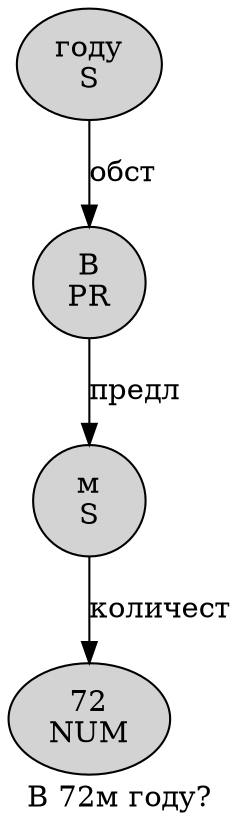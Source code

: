 digraph SENTENCE_3265 {
	graph [label="В 72м году?"]
	node [style=filled]
		0 [label="В
PR" color="" fillcolor=lightgray penwidth=1 shape=ellipse]
		1 [label="72
NUM" color="" fillcolor=lightgray penwidth=1 shape=ellipse]
		2 [label="м
S" color="" fillcolor=lightgray penwidth=1 shape=ellipse]
		3 [label="году
S" color="" fillcolor=lightgray penwidth=1 shape=ellipse]
			0 -> 2 [label="предл"]
			3 -> 0 [label="обст"]
			2 -> 1 [label="количест"]
}